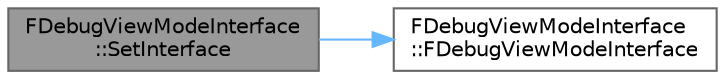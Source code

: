 digraph "FDebugViewModeInterface::SetInterface"
{
 // INTERACTIVE_SVG=YES
 // LATEX_PDF_SIZE
  bgcolor="transparent";
  edge [fontname=Helvetica,fontsize=10,labelfontname=Helvetica,labelfontsize=10];
  node [fontname=Helvetica,fontsize=10,shape=box,height=0.2,width=0.4];
  rankdir="LR";
  Node1 [id="Node000001",label="FDebugViewModeInterface\l::SetInterface",height=0.2,width=0.4,color="gray40", fillcolor="grey60", style="filled", fontcolor="black",tooltip="Return the interface object for the given viewmode."];
  Node1 -> Node2 [id="edge1_Node000001_Node000002",color="steelblue1",style="solid",tooltip=" "];
  Node2 [id="Node000002",label="FDebugViewModeInterface\l::FDebugViewModeInterface",height=0.2,width=0.4,color="grey40", fillcolor="white", style="filled",URL="$dd/da8/classFDebugViewModeInterface.html#ac462d1e2c3fae2b2352844a8f869e168",tooltip=" "];
}
